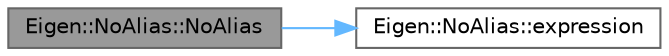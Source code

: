 digraph "Eigen::NoAlias::NoAlias"
{
 // LATEX_PDF_SIZE
  bgcolor="transparent";
  edge [fontname=Helvetica,fontsize=10,labelfontname=Helvetica,labelfontsize=10];
  node [fontname=Helvetica,fontsize=10,shape=box,height=0.2,width=0.4];
  rankdir="LR";
  Node1 [id="Node000001",label="Eigen::NoAlias::NoAlias",height=0.2,width=0.4,color="gray40", fillcolor="grey60", style="filled", fontcolor="black",tooltip=" "];
  Node1 -> Node2 [id="edge1_Node000001_Node000002",color="steelblue1",style="solid",tooltip=" "];
  Node2 [id="Node000002",label="Eigen::NoAlias::expression",height=0.2,width=0.4,color="grey40", fillcolor="white", style="filled",URL="$class_eigen_1_1_no_alias.html#abe83dadbfb21e3429000c97576a6c0c0",tooltip=" "];
}
